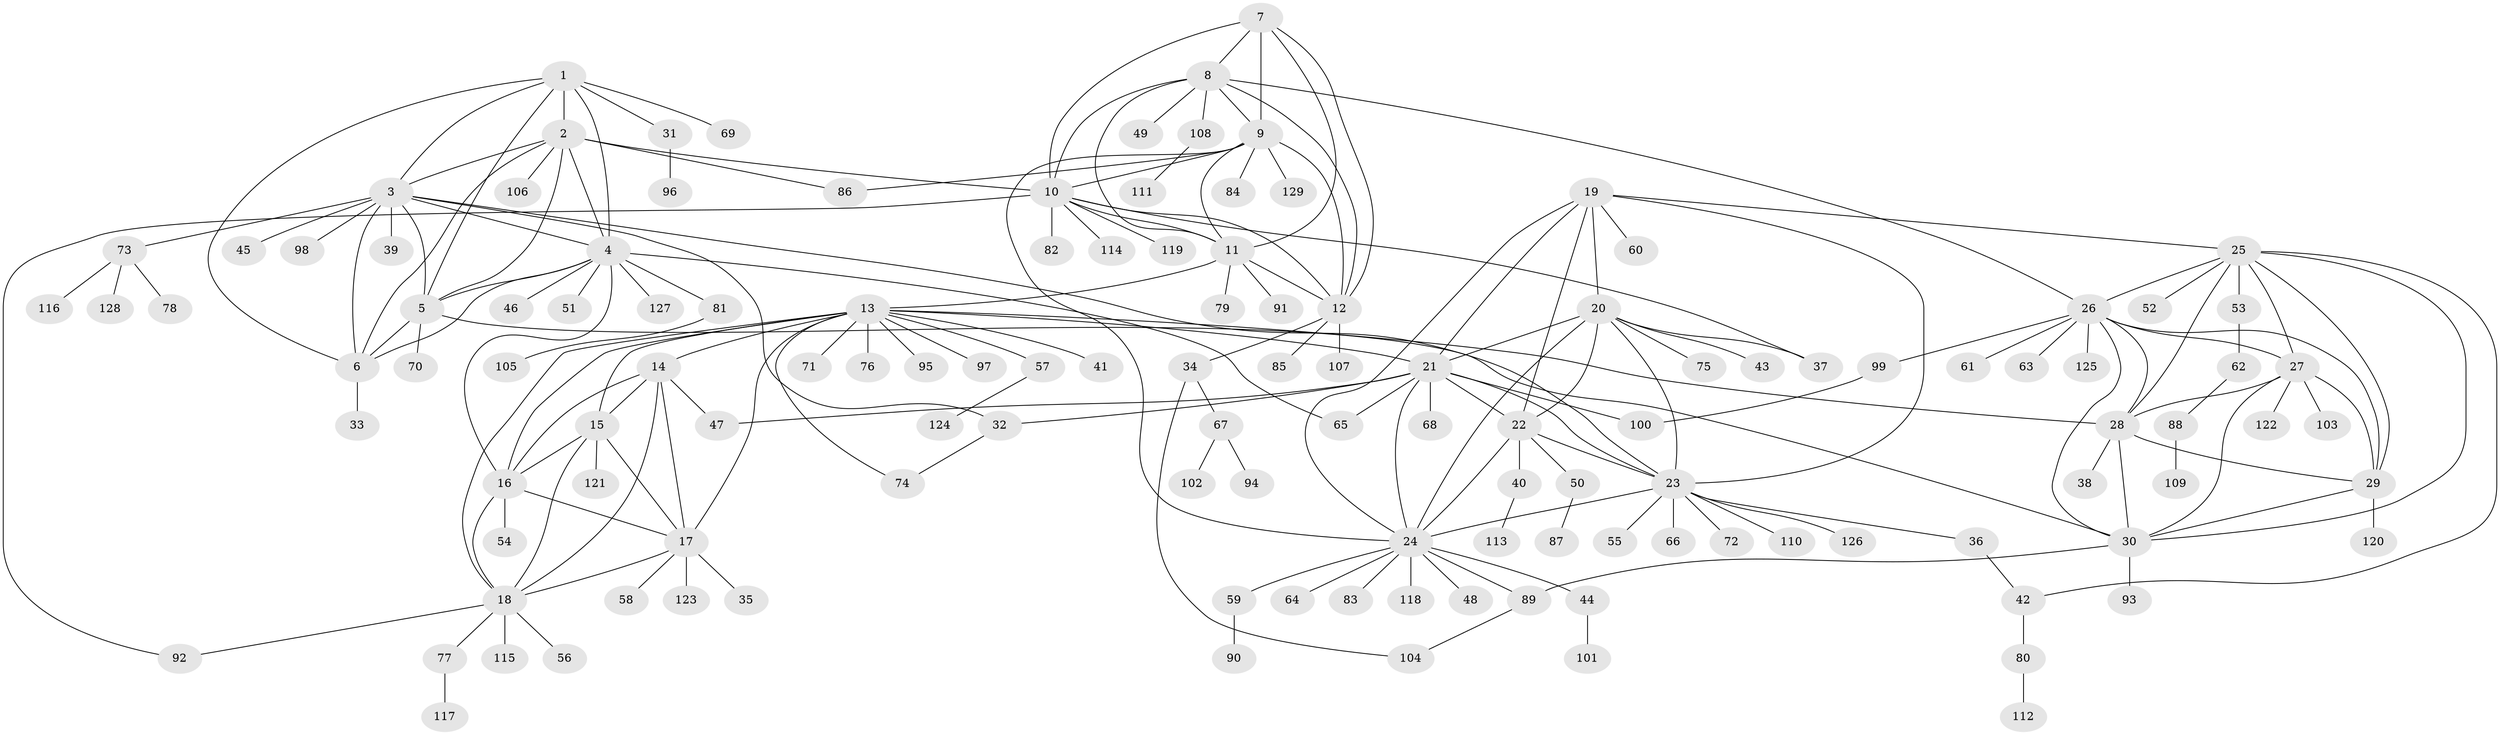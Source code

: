 // Generated by graph-tools (version 1.1) at 2025/37/03/09/25 02:37:23]
// undirected, 129 vertices, 195 edges
graph export_dot {
graph [start="1"]
  node [color=gray90,style=filled];
  1;
  2;
  3;
  4;
  5;
  6;
  7;
  8;
  9;
  10;
  11;
  12;
  13;
  14;
  15;
  16;
  17;
  18;
  19;
  20;
  21;
  22;
  23;
  24;
  25;
  26;
  27;
  28;
  29;
  30;
  31;
  32;
  33;
  34;
  35;
  36;
  37;
  38;
  39;
  40;
  41;
  42;
  43;
  44;
  45;
  46;
  47;
  48;
  49;
  50;
  51;
  52;
  53;
  54;
  55;
  56;
  57;
  58;
  59;
  60;
  61;
  62;
  63;
  64;
  65;
  66;
  67;
  68;
  69;
  70;
  71;
  72;
  73;
  74;
  75;
  76;
  77;
  78;
  79;
  80;
  81;
  82;
  83;
  84;
  85;
  86;
  87;
  88;
  89;
  90;
  91;
  92;
  93;
  94;
  95;
  96;
  97;
  98;
  99;
  100;
  101;
  102;
  103;
  104;
  105;
  106;
  107;
  108;
  109;
  110;
  111;
  112;
  113;
  114;
  115;
  116;
  117;
  118;
  119;
  120;
  121;
  122;
  123;
  124;
  125;
  126;
  127;
  128;
  129;
  1 -- 2;
  1 -- 3;
  1 -- 4;
  1 -- 5;
  1 -- 6;
  1 -- 31;
  1 -- 69;
  2 -- 3;
  2 -- 4;
  2 -- 5;
  2 -- 6;
  2 -- 10;
  2 -- 86;
  2 -- 106;
  3 -- 4;
  3 -- 5;
  3 -- 6;
  3 -- 23;
  3 -- 32;
  3 -- 39;
  3 -- 45;
  3 -- 73;
  3 -- 98;
  4 -- 5;
  4 -- 6;
  4 -- 16;
  4 -- 46;
  4 -- 51;
  4 -- 65;
  4 -- 81;
  4 -- 127;
  5 -- 6;
  5 -- 30;
  5 -- 70;
  6 -- 33;
  7 -- 8;
  7 -- 9;
  7 -- 10;
  7 -- 11;
  7 -- 12;
  8 -- 9;
  8 -- 10;
  8 -- 11;
  8 -- 12;
  8 -- 26;
  8 -- 49;
  8 -- 108;
  9 -- 10;
  9 -- 11;
  9 -- 12;
  9 -- 24;
  9 -- 84;
  9 -- 86;
  9 -- 129;
  10 -- 11;
  10 -- 12;
  10 -- 37;
  10 -- 82;
  10 -- 92;
  10 -- 114;
  10 -- 119;
  11 -- 12;
  11 -- 13;
  11 -- 79;
  11 -- 91;
  12 -- 34;
  12 -- 85;
  12 -- 107;
  13 -- 14;
  13 -- 15;
  13 -- 16;
  13 -- 17;
  13 -- 18;
  13 -- 21;
  13 -- 28;
  13 -- 41;
  13 -- 57;
  13 -- 71;
  13 -- 74;
  13 -- 76;
  13 -- 95;
  13 -- 97;
  14 -- 15;
  14 -- 16;
  14 -- 17;
  14 -- 18;
  14 -- 47;
  15 -- 16;
  15 -- 17;
  15 -- 18;
  15 -- 121;
  16 -- 17;
  16 -- 18;
  16 -- 54;
  17 -- 18;
  17 -- 35;
  17 -- 58;
  17 -- 123;
  18 -- 56;
  18 -- 77;
  18 -- 92;
  18 -- 115;
  19 -- 20;
  19 -- 21;
  19 -- 22;
  19 -- 23;
  19 -- 24;
  19 -- 25;
  19 -- 60;
  20 -- 21;
  20 -- 22;
  20 -- 23;
  20 -- 24;
  20 -- 37;
  20 -- 43;
  20 -- 75;
  21 -- 22;
  21 -- 23;
  21 -- 24;
  21 -- 32;
  21 -- 47;
  21 -- 65;
  21 -- 68;
  21 -- 100;
  22 -- 23;
  22 -- 24;
  22 -- 40;
  22 -- 50;
  23 -- 24;
  23 -- 36;
  23 -- 55;
  23 -- 66;
  23 -- 72;
  23 -- 110;
  23 -- 126;
  24 -- 44;
  24 -- 48;
  24 -- 59;
  24 -- 64;
  24 -- 83;
  24 -- 89;
  24 -- 118;
  25 -- 26;
  25 -- 27;
  25 -- 28;
  25 -- 29;
  25 -- 30;
  25 -- 42;
  25 -- 52;
  25 -- 53;
  26 -- 27;
  26 -- 28;
  26 -- 29;
  26 -- 30;
  26 -- 61;
  26 -- 63;
  26 -- 99;
  26 -- 125;
  27 -- 28;
  27 -- 29;
  27 -- 30;
  27 -- 103;
  27 -- 122;
  28 -- 29;
  28 -- 30;
  28 -- 38;
  29 -- 30;
  29 -- 120;
  30 -- 89;
  30 -- 93;
  31 -- 96;
  32 -- 74;
  34 -- 67;
  34 -- 104;
  36 -- 42;
  40 -- 113;
  42 -- 80;
  44 -- 101;
  50 -- 87;
  53 -- 62;
  57 -- 124;
  59 -- 90;
  62 -- 88;
  67 -- 94;
  67 -- 102;
  73 -- 78;
  73 -- 116;
  73 -- 128;
  77 -- 117;
  80 -- 112;
  81 -- 105;
  88 -- 109;
  89 -- 104;
  99 -- 100;
  108 -- 111;
}
